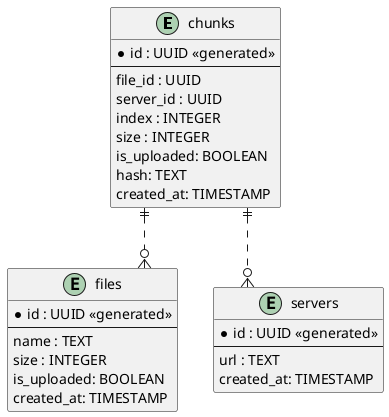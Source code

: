 @startuml
' hide the spot
' hide circle

' avoid problems with angled crows feet
skinparam linetype ortho

entity "chunks" as chunks {
  *id : UUID <<generated>>
  --
  file_id : UUID
  server_id : UUID
  index : INTEGER
  size : INTEGER
  is_uploaded: BOOLEAN
  hash: TEXT
  created_at: TIMESTAMP
}

entity "files" as files {
  *id : UUID <<generated>>
  --
  name : TEXT
  size : INTEGER
  is_uploaded: BOOLEAN
  created_at: TIMESTAMP
}

entity "servers" as servers {
  *id : UUID <<generated>>
  --
  url : TEXT
  created_at: TIMESTAMP
}

chunks ||..o{ files
chunks ||..o{ servers
@enduml